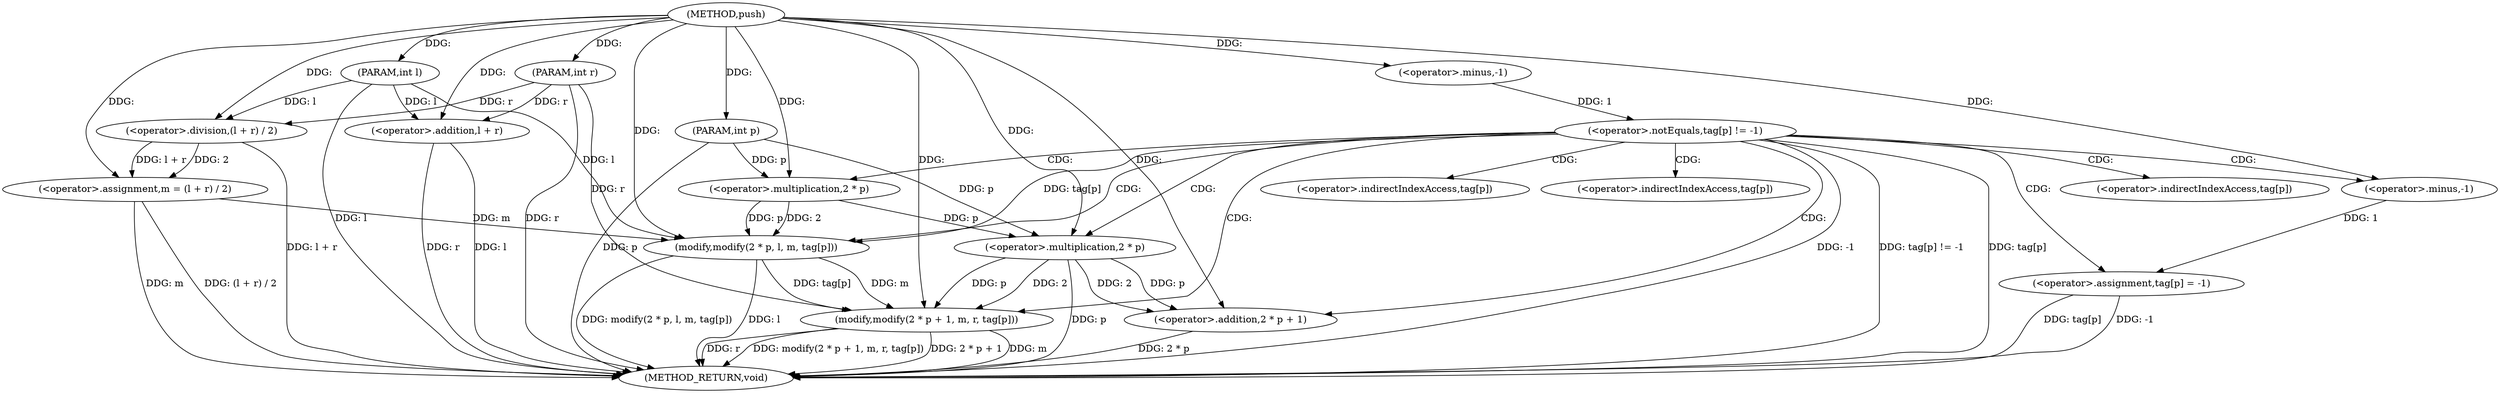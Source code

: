 digraph "push" {  
"1000494" [label = "(METHOD,push)" ]
"1000541" [label = "(METHOD_RETURN,void)" ]
"1000495" [label = "(PARAM,int p)" ]
"1000496" [label = "(PARAM,int l)" ]
"1000497" [label = "(PARAM,int r)" ]
"1000500" [label = "(<operator>.assignment,m = (l + r) / 2)" ]
"1000508" [label = "(<operator>.notEquals,tag[p] != -1)" ]
"1000502" [label = "(<operator>.division,(l + r) / 2)" ]
"1000515" [label = "(modify,modify(2 * p, l, m, tag[p]))" ]
"1000524" [label = "(modify,modify(2 * p + 1, m, r, tag[p]))" ]
"1000535" [label = "(<operator>.assignment,tag[p] = -1)" ]
"1000503" [label = "(<operator>.addition,l + r)" ]
"1000512" [label = "(<operator>.minus,-1)" ]
"1000516" [label = "(<operator>.multiplication,2 * p)" ]
"1000525" [label = "(<operator>.addition,2 * p + 1)" ]
"1000539" [label = "(<operator>.minus,-1)" ]
"1000526" [label = "(<operator>.multiplication,2 * p)" ]
"1000521" [label = "(<operator>.indirectIndexAccess,tag[p])" ]
"1000532" [label = "(<operator>.indirectIndexAccess,tag[p])" ]
"1000536" [label = "(<operator>.indirectIndexAccess,tag[p])" ]
  "1000495" -> "1000541"  [ label = "DDG: p"] 
  "1000496" -> "1000541"  [ label = "DDG: l"] 
  "1000497" -> "1000541"  [ label = "DDG: r"] 
  "1000500" -> "1000541"  [ label = "DDG: m"] 
  "1000503" -> "1000541"  [ label = "DDG: l"] 
  "1000503" -> "1000541"  [ label = "DDG: r"] 
  "1000502" -> "1000541"  [ label = "DDG: l + r"] 
  "1000500" -> "1000541"  [ label = "DDG: (l + r) / 2"] 
  "1000508" -> "1000541"  [ label = "DDG: tag[p]"] 
  "1000508" -> "1000541"  [ label = "DDG: -1"] 
  "1000508" -> "1000541"  [ label = "DDG: tag[p] != -1"] 
  "1000515" -> "1000541"  [ label = "DDG: l"] 
  "1000515" -> "1000541"  [ label = "DDG: modify(2 * p, l, m, tag[p])"] 
  "1000526" -> "1000541"  [ label = "DDG: p"] 
  "1000525" -> "1000541"  [ label = "DDG: 2 * p"] 
  "1000524" -> "1000541"  [ label = "DDG: 2 * p + 1"] 
  "1000524" -> "1000541"  [ label = "DDG: m"] 
  "1000524" -> "1000541"  [ label = "DDG: r"] 
  "1000524" -> "1000541"  [ label = "DDG: modify(2 * p + 1, m, r, tag[p])"] 
  "1000535" -> "1000541"  [ label = "DDG: tag[p]"] 
  "1000535" -> "1000541"  [ label = "DDG: -1"] 
  "1000494" -> "1000495"  [ label = "DDG: "] 
  "1000494" -> "1000496"  [ label = "DDG: "] 
  "1000494" -> "1000497"  [ label = "DDG: "] 
  "1000502" -> "1000500"  [ label = "DDG: l + r"] 
  "1000502" -> "1000500"  [ label = "DDG: 2"] 
  "1000494" -> "1000500"  [ label = "DDG: "] 
  "1000496" -> "1000502"  [ label = "DDG: l"] 
  "1000494" -> "1000502"  [ label = "DDG: "] 
  "1000497" -> "1000502"  [ label = "DDG: r"] 
  "1000512" -> "1000508"  [ label = "DDG: 1"] 
  "1000539" -> "1000535"  [ label = "DDG: 1"] 
  "1000496" -> "1000503"  [ label = "DDG: l"] 
  "1000494" -> "1000503"  [ label = "DDG: "] 
  "1000497" -> "1000503"  [ label = "DDG: r"] 
  "1000494" -> "1000512"  [ label = "DDG: "] 
  "1000516" -> "1000515"  [ label = "DDG: p"] 
  "1000516" -> "1000515"  [ label = "DDG: 2"] 
  "1000500" -> "1000515"  [ label = "DDG: m"] 
  "1000494" -> "1000515"  [ label = "DDG: "] 
  "1000508" -> "1000515"  [ label = "DDG: tag[p]"] 
  "1000496" -> "1000515"  [ label = "DDG: l"] 
  "1000515" -> "1000524"  [ label = "DDG: tag[p]"] 
  "1000515" -> "1000524"  [ label = "DDG: m"] 
  "1000494" -> "1000524"  [ label = "DDG: "] 
  "1000497" -> "1000524"  [ label = "DDG: r"] 
  "1000526" -> "1000524"  [ label = "DDG: p"] 
  "1000526" -> "1000524"  [ label = "DDG: 2"] 
  "1000494" -> "1000516"  [ label = "DDG: "] 
  "1000495" -> "1000516"  [ label = "DDG: p"] 
  "1000526" -> "1000525"  [ label = "DDG: p"] 
  "1000526" -> "1000525"  [ label = "DDG: 2"] 
  "1000494" -> "1000525"  [ label = "DDG: "] 
  "1000494" -> "1000539"  [ label = "DDG: "] 
  "1000494" -> "1000526"  [ label = "DDG: "] 
  "1000516" -> "1000526"  [ label = "DDG: p"] 
  "1000495" -> "1000526"  [ label = "DDG: p"] 
  "1000508" -> "1000516"  [ label = "CDG: "] 
  "1000508" -> "1000524"  [ label = "CDG: "] 
  "1000508" -> "1000525"  [ label = "CDG: "] 
  "1000508" -> "1000535"  [ label = "CDG: "] 
  "1000508" -> "1000539"  [ label = "CDG: "] 
  "1000508" -> "1000521"  [ label = "CDG: "] 
  "1000508" -> "1000515"  [ label = "CDG: "] 
  "1000508" -> "1000526"  [ label = "CDG: "] 
  "1000508" -> "1000532"  [ label = "CDG: "] 
  "1000508" -> "1000536"  [ label = "CDG: "] 
}
